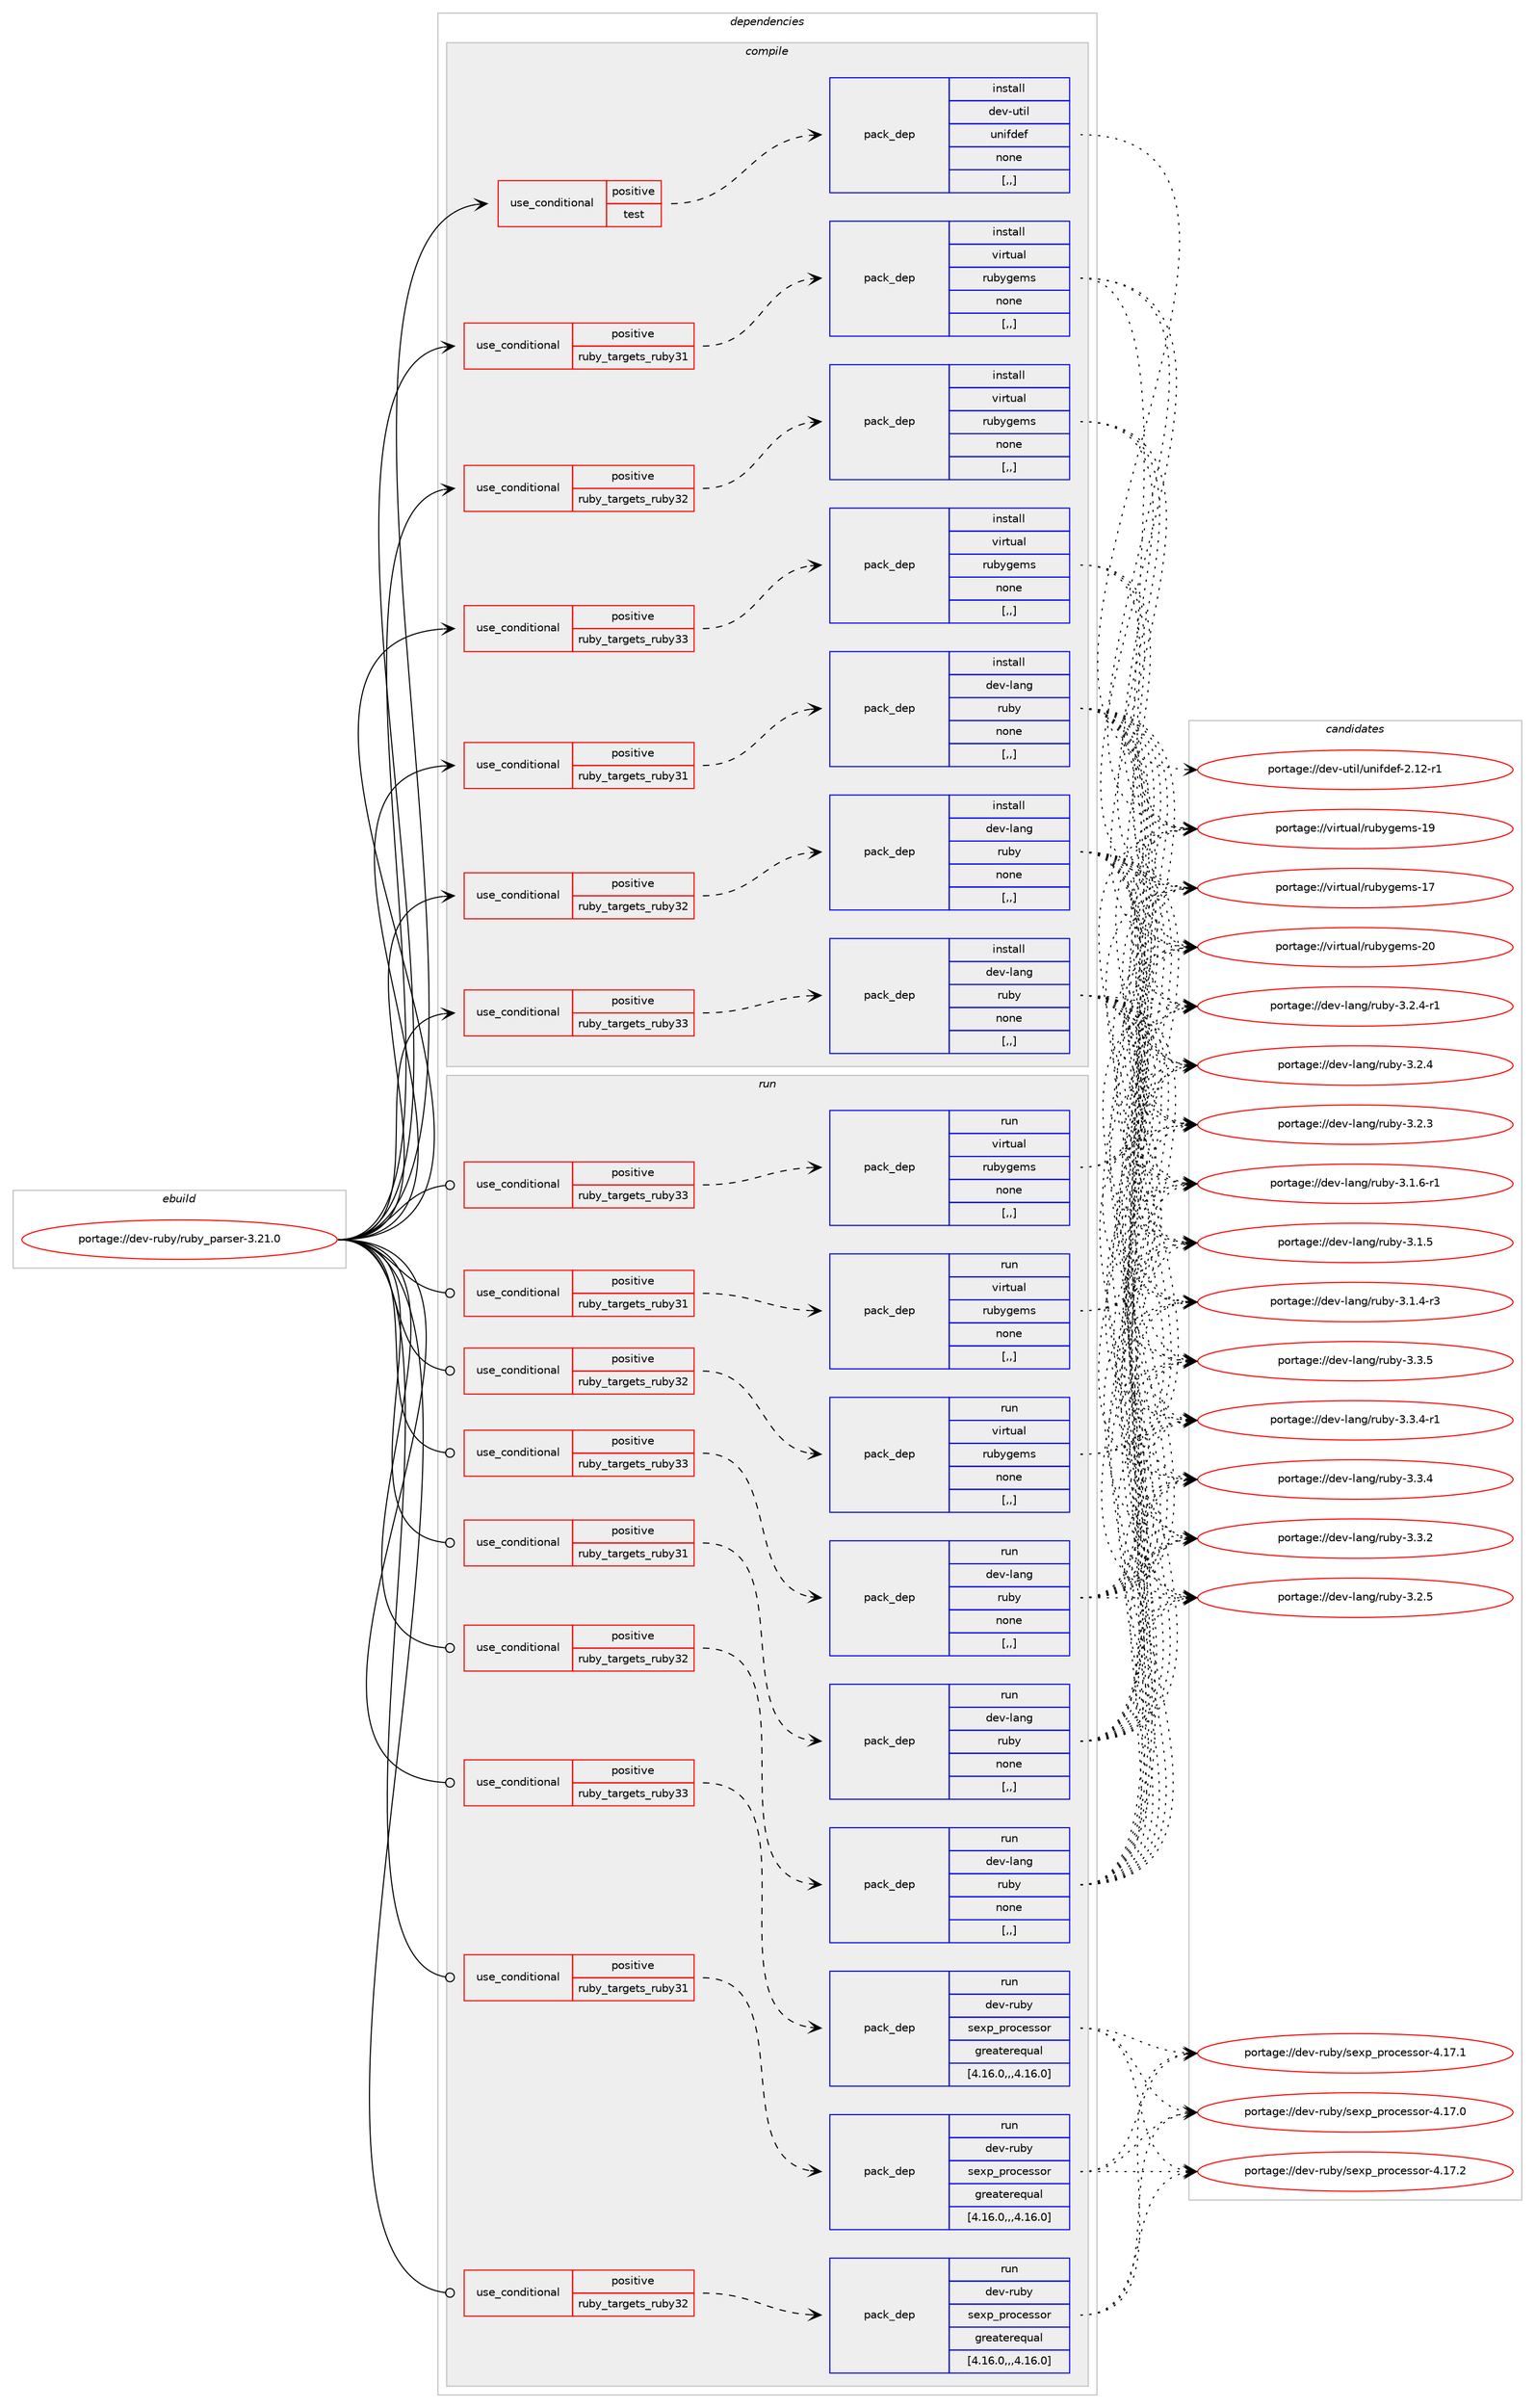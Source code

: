 digraph prolog {

# *************
# Graph options
# *************

newrank=true;
concentrate=true;
compound=true;
graph [rankdir=LR,fontname=Helvetica,fontsize=10,ranksep=1.5];#, ranksep=2.5, nodesep=0.2];
edge  [arrowhead=vee];
node  [fontname=Helvetica,fontsize=10];

# **********
# The ebuild
# **********

subgraph cluster_leftcol {
color=gray;
label=<<i>ebuild</i>>;
id [label="portage://dev-ruby/ruby_parser-3.21.0", color=red, width=4, href="../dev-ruby/ruby_parser-3.21.0.svg"];
}

# ****************
# The dependencies
# ****************

subgraph cluster_midcol {
color=gray;
label=<<i>dependencies</i>>;
subgraph cluster_compile {
fillcolor="#eeeeee";
style=filled;
label=<<i>compile</i>>;
subgraph cond187061 {
dependency698176 [label=<<TABLE BORDER="0" CELLBORDER="1" CELLSPACING="0" CELLPADDING="4"><TR><TD ROWSPAN="3" CELLPADDING="10">use_conditional</TD></TR><TR><TD>positive</TD></TR><TR><TD>ruby_targets_ruby31</TD></TR></TABLE>>, shape=none, color=red];
subgraph pack506137 {
dependency698177 [label=<<TABLE BORDER="0" CELLBORDER="1" CELLSPACING="0" CELLPADDING="4" WIDTH="220"><TR><TD ROWSPAN="6" CELLPADDING="30">pack_dep</TD></TR><TR><TD WIDTH="110">install</TD></TR><TR><TD>dev-lang</TD></TR><TR><TD>ruby</TD></TR><TR><TD>none</TD></TR><TR><TD>[,,]</TD></TR></TABLE>>, shape=none, color=blue];
}
dependency698176:e -> dependency698177:w [weight=20,style="dashed",arrowhead="vee"];
}
id:e -> dependency698176:w [weight=20,style="solid",arrowhead="vee"];
subgraph cond187062 {
dependency698178 [label=<<TABLE BORDER="0" CELLBORDER="1" CELLSPACING="0" CELLPADDING="4"><TR><TD ROWSPAN="3" CELLPADDING="10">use_conditional</TD></TR><TR><TD>positive</TD></TR><TR><TD>ruby_targets_ruby31</TD></TR></TABLE>>, shape=none, color=red];
subgraph pack506138 {
dependency698179 [label=<<TABLE BORDER="0" CELLBORDER="1" CELLSPACING="0" CELLPADDING="4" WIDTH="220"><TR><TD ROWSPAN="6" CELLPADDING="30">pack_dep</TD></TR><TR><TD WIDTH="110">install</TD></TR><TR><TD>virtual</TD></TR><TR><TD>rubygems</TD></TR><TR><TD>none</TD></TR><TR><TD>[,,]</TD></TR></TABLE>>, shape=none, color=blue];
}
dependency698178:e -> dependency698179:w [weight=20,style="dashed",arrowhead="vee"];
}
id:e -> dependency698178:w [weight=20,style="solid",arrowhead="vee"];
subgraph cond187063 {
dependency698180 [label=<<TABLE BORDER="0" CELLBORDER="1" CELLSPACING="0" CELLPADDING="4"><TR><TD ROWSPAN="3" CELLPADDING="10">use_conditional</TD></TR><TR><TD>positive</TD></TR><TR><TD>ruby_targets_ruby32</TD></TR></TABLE>>, shape=none, color=red];
subgraph pack506139 {
dependency698181 [label=<<TABLE BORDER="0" CELLBORDER="1" CELLSPACING="0" CELLPADDING="4" WIDTH="220"><TR><TD ROWSPAN="6" CELLPADDING="30">pack_dep</TD></TR><TR><TD WIDTH="110">install</TD></TR><TR><TD>dev-lang</TD></TR><TR><TD>ruby</TD></TR><TR><TD>none</TD></TR><TR><TD>[,,]</TD></TR></TABLE>>, shape=none, color=blue];
}
dependency698180:e -> dependency698181:w [weight=20,style="dashed",arrowhead="vee"];
}
id:e -> dependency698180:w [weight=20,style="solid",arrowhead="vee"];
subgraph cond187064 {
dependency698182 [label=<<TABLE BORDER="0" CELLBORDER="1" CELLSPACING="0" CELLPADDING="4"><TR><TD ROWSPAN="3" CELLPADDING="10">use_conditional</TD></TR><TR><TD>positive</TD></TR><TR><TD>ruby_targets_ruby32</TD></TR></TABLE>>, shape=none, color=red];
subgraph pack506140 {
dependency698183 [label=<<TABLE BORDER="0" CELLBORDER="1" CELLSPACING="0" CELLPADDING="4" WIDTH="220"><TR><TD ROWSPAN="6" CELLPADDING="30">pack_dep</TD></TR><TR><TD WIDTH="110">install</TD></TR><TR><TD>virtual</TD></TR><TR><TD>rubygems</TD></TR><TR><TD>none</TD></TR><TR><TD>[,,]</TD></TR></TABLE>>, shape=none, color=blue];
}
dependency698182:e -> dependency698183:w [weight=20,style="dashed",arrowhead="vee"];
}
id:e -> dependency698182:w [weight=20,style="solid",arrowhead="vee"];
subgraph cond187065 {
dependency698184 [label=<<TABLE BORDER="0" CELLBORDER="1" CELLSPACING="0" CELLPADDING="4"><TR><TD ROWSPAN="3" CELLPADDING="10">use_conditional</TD></TR><TR><TD>positive</TD></TR><TR><TD>ruby_targets_ruby33</TD></TR></TABLE>>, shape=none, color=red];
subgraph pack506141 {
dependency698185 [label=<<TABLE BORDER="0" CELLBORDER="1" CELLSPACING="0" CELLPADDING="4" WIDTH="220"><TR><TD ROWSPAN="6" CELLPADDING="30">pack_dep</TD></TR><TR><TD WIDTH="110">install</TD></TR><TR><TD>dev-lang</TD></TR><TR><TD>ruby</TD></TR><TR><TD>none</TD></TR><TR><TD>[,,]</TD></TR></TABLE>>, shape=none, color=blue];
}
dependency698184:e -> dependency698185:w [weight=20,style="dashed",arrowhead="vee"];
}
id:e -> dependency698184:w [weight=20,style="solid",arrowhead="vee"];
subgraph cond187066 {
dependency698186 [label=<<TABLE BORDER="0" CELLBORDER="1" CELLSPACING="0" CELLPADDING="4"><TR><TD ROWSPAN="3" CELLPADDING="10">use_conditional</TD></TR><TR><TD>positive</TD></TR><TR><TD>ruby_targets_ruby33</TD></TR></TABLE>>, shape=none, color=red];
subgraph pack506142 {
dependency698187 [label=<<TABLE BORDER="0" CELLBORDER="1" CELLSPACING="0" CELLPADDING="4" WIDTH="220"><TR><TD ROWSPAN="6" CELLPADDING="30">pack_dep</TD></TR><TR><TD WIDTH="110">install</TD></TR><TR><TD>virtual</TD></TR><TR><TD>rubygems</TD></TR><TR><TD>none</TD></TR><TR><TD>[,,]</TD></TR></TABLE>>, shape=none, color=blue];
}
dependency698186:e -> dependency698187:w [weight=20,style="dashed",arrowhead="vee"];
}
id:e -> dependency698186:w [weight=20,style="solid",arrowhead="vee"];
subgraph cond187067 {
dependency698188 [label=<<TABLE BORDER="0" CELLBORDER="1" CELLSPACING="0" CELLPADDING="4"><TR><TD ROWSPAN="3" CELLPADDING="10">use_conditional</TD></TR><TR><TD>positive</TD></TR><TR><TD>test</TD></TR></TABLE>>, shape=none, color=red];
subgraph pack506143 {
dependency698189 [label=<<TABLE BORDER="0" CELLBORDER="1" CELLSPACING="0" CELLPADDING="4" WIDTH="220"><TR><TD ROWSPAN="6" CELLPADDING="30">pack_dep</TD></TR><TR><TD WIDTH="110">install</TD></TR><TR><TD>dev-util</TD></TR><TR><TD>unifdef</TD></TR><TR><TD>none</TD></TR><TR><TD>[,,]</TD></TR></TABLE>>, shape=none, color=blue];
}
dependency698188:e -> dependency698189:w [weight=20,style="dashed",arrowhead="vee"];
}
id:e -> dependency698188:w [weight=20,style="solid",arrowhead="vee"];
}
subgraph cluster_compileandrun {
fillcolor="#eeeeee";
style=filled;
label=<<i>compile and run</i>>;
}
subgraph cluster_run {
fillcolor="#eeeeee";
style=filled;
label=<<i>run</i>>;
subgraph cond187068 {
dependency698190 [label=<<TABLE BORDER="0" CELLBORDER="1" CELLSPACING="0" CELLPADDING="4"><TR><TD ROWSPAN="3" CELLPADDING="10">use_conditional</TD></TR><TR><TD>positive</TD></TR><TR><TD>ruby_targets_ruby31</TD></TR></TABLE>>, shape=none, color=red];
subgraph pack506144 {
dependency698191 [label=<<TABLE BORDER="0" CELLBORDER="1" CELLSPACING="0" CELLPADDING="4" WIDTH="220"><TR><TD ROWSPAN="6" CELLPADDING="30">pack_dep</TD></TR><TR><TD WIDTH="110">run</TD></TR><TR><TD>dev-lang</TD></TR><TR><TD>ruby</TD></TR><TR><TD>none</TD></TR><TR><TD>[,,]</TD></TR></TABLE>>, shape=none, color=blue];
}
dependency698190:e -> dependency698191:w [weight=20,style="dashed",arrowhead="vee"];
}
id:e -> dependency698190:w [weight=20,style="solid",arrowhead="odot"];
subgraph cond187069 {
dependency698192 [label=<<TABLE BORDER="0" CELLBORDER="1" CELLSPACING="0" CELLPADDING="4"><TR><TD ROWSPAN="3" CELLPADDING="10">use_conditional</TD></TR><TR><TD>positive</TD></TR><TR><TD>ruby_targets_ruby31</TD></TR></TABLE>>, shape=none, color=red];
subgraph pack506145 {
dependency698193 [label=<<TABLE BORDER="0" CELLBORDER="1" CELLSPACING="0" CELLPADDING="4" WIDTH="220"><TR><TD ROWSPAN="6" CELLPADDING="30">pack_dep</TD></TR><TR><TD WIDTH="110">run</TD></TR><TR><TD>dev-ruby</TD></TR><TR><TD>sexp_processor</TD></TR><TR><TD>greaterequal</TD></TR><TR><TD>[4.16.0,,,4.16.0]</TD></TR></TABLE>>, shape=none, color=blue];
}
dependency698192:e -> dependency698193:w [weight=20,style="dashed",arrowhead="vee"];
}
id:e -> dependency698192:w [weight=20,style="solid",arrowhead="odot"];
subgraph cond187070 {
dependency698194 [label=<<TABLE BORDER="0" CELLBORDER="1" CELLSPACING="0" CELLPADDING="4"><TR><TD ROWSPAN="3" CELLPADDING="10">use_conditional</TD></TR><TR><TD>positive</TD></TR><TR><TD>ruby_targets_ruby31</TD></TR></TABLE>>, shape=none, color=red];
subgraph pack506146 {
dependency698195 [label=<<TABLE BORDER="0" CELLBORDER="1" CELLSPACING="0" CELLPADDING="4" WIDTH="220"><TR><TD ROWSPAN="6" CELLPADDING="30">pack_dep</TD></TR><TR><TD WIDTH="110">run</TD></TR><TR><TD>virtual</TD></TR><TR><TD>rubygems</TD></TR><TR><TD>none</TD></TR><TR><TD>[,,]</TD></TR></TABLE>>, shape=none, color=blue];
}
dependency698194:e -> dependency698195:w [weight=20,style="dashed",arrowhead="vee"];
}
id:e -> dependency698194:w [weight=20,style="solid",arrowhead="odot"];
subgraph cond187071 {
dependency698196 [label=<<TABLE BORDER="0" CELLBORDER="1" CELLSPACING="0" CELLPADDING="4"><TR><TD ROWSPAN="3" CELLPADDING="10">use_conditional</TD></TR><TR><TD>positive</TD></TR><TR><TD>ruby_targets_ruby32</TD></TR></TABLE>>, shape=none, color=red];
subgraph pack506147 {
dependency698197 [label=<<TABLE BORDER="0" CELLBORDER="1" CELLSPACING="0" CELLPADDING="4" WIDTH="220"><TR><TD ROWSPAN="6" CELLPADDING="30">pack_dep</TD></TR><TR><TD WIDTH="110">run</TD></TR><TR><TD>dev-lang</TD></TR><TR><TD>ruby</TD></TR><TR><TD>none</TD></TR><TR><TD>[,,]</TD></TR></TABLE>>, shape=none, color=blue];
}
dependency698196:e -> dependency698197:w [weight=20,style="dashed",arrowhead="vee"];
}
id:e -> dependency698196:w [weight=20,style="solid",arrowhead="odot"];
subgraph cond187072 {
dependency698198 [label=<<TABLE BORDER="0" CELLBORDER="1" CELLSPACING="0" CELLPADDING="4"><TR><TD ROWSPAN="3" CELLPADDING="10">use_conditional</TD></TR><TR><TD>positive</TD></TR><TR><TD>ruby_targets_ruby32</TD></TR></TABLE>>, shape=none, color=red];
subgraph pack506148 {
dependency698199 [label=<<TABLE BORDER="0" CELLBORDER="1" CELLSPACING="0" CELLPADDING="4" WIDTH="220"><TR><TD ROWSPAN="6" CELLPADDING="30">pack_dep</TD></TR><TR><TD WIDTH="110">run</TD></TR><TR><TD>dev-ruby</TD></TR><TR><TD>sexp_processor</TD></TR><TR><TD>greaterequal</TD></TR><TR><TD>[4.16.0,,,4.16.0]</TD></TR></TABLE>>, shape=none, color=blue];
}
dependency698198:e -> dependency698199:w [weight=20,style="dashed",arrowhead="vee"];
}
id:e -> dependency698198:w [weight=20,style="solid",arrowhead="odot"];
subgraph cond187073 {
dependency698200 [label=<<TABLE BORDER="0" CELLBORDER="1" CELLSPACING="0" CELLPADDING="4"><TR><TD ROWSPAN="3" CELLPADDING="10">use_conditional</TD></TR><TR><TD>positive</TD></TR><TR><TD>ruby_targets_ruby32</TD></TR></TABLE>>, shape=none, color=red];
subgraph pack506149 {
dependency698201 [label=<<TABLE BORDER="0" CELLBORDER="1" CELLSPACING="0" CELLPADDING="4" WIDTH="220"><TR><TD ROWSPAN="6" CELLPADDING="30">pack_dep</TD></TR><TR><TD WIDTH="110">run</TD></TR><TR><TD>virtual</TD></TR><TR><TD>rubygems</TD></TR><TR><TD>none</TD></TR><TR><TD>[,,]</TD></TR></TABLE>>, shape=none, color=blue];
}
dependency698200:e -> dependency698201:w [weight=20,style="dashed",arrowhead="vee"];
}
id:e -> dependency698200:w [weight=20,style="solid",arrowhead="odot"];
subgraph cond187074 {
dependency698202 [label=<<TABLE BORDER="0" CELLBORDER="1" CELLSPACING="0" CELLPADDING="4"><TR><TD ROWSPAN="3" CELLPADDING="10">use_conditional</TD></TR><TR><TD>positive</TD></TR><TR><TD>ruby_targets_ruby33</TD></TR></TABLE>>, shape=none, color=red];
subgraph pack506150 {
dependency698203 [label=<<TABLE BORDER="0" CELLBORDER="1" CELLSPACING="0" CELLPADDING="4" WIDTH="220"><TR><TD ROWSPAN="6" CELLPADDING="30">pack_dep</TD></TR><TR><TD WIDTH="110">run</TD></TR><TR><TD>dev-lang</TD></TR><TR><TD>ruby</TD></TR><TR><TD>none</TD></TR><TR><TD>[,,]</TD></TR></TABLE>>, shape=none, color=blue];
}
dependency698202:e -> dependency698203:w [weight=20,style="dashed",arrowhead="vee"];
}
id:e -> dependency698202:w [weight=20,style="solid",arrowhead="odot"];
subgraph cond187075 {
dependency698204 [label=<<TABLE BORDER="0" CELLBORDER="1" CELLSPACING="0" CELLPADDING="4"><TR><TD ROWSPAN="3" CELLPADDING="10">use_conditional</TD></TR><TR><TD>positive</TD></TR><TR><TD>ruby_targets_ruby33</TD></TR></TABLE>>, shape=none, color=red];
subgraph pack506151 {
dependency698205 [label=<<TABLE BORDER="0" CELLBORDER="1" CELLSPACING="0" CELLPADDING="4" WIDTH="220"><TR><TD ROWSPAN="6" CELLPADDING="30">pack_dep</TD></TR><TR><TD WIDTH="110">run</TD></TR><TR><TD>dev-ruby</TD></TR><TR><TD>sexp_processor</TD></TR><TR><TD>greaterequal</TD></TR><TR><TD>[4.16.0,,,4.16.0]</TD></TR></TABLE>>, shape=none, color=blue];
}
dependency698204:e -> dependency698205:w [weight=20,style="dashed",arrowhead="vee"];
}
id:e -> dependency698204:w [weight=20,style="solid",arrowhead="odot"];
subgraph cond187076 {
dependency698206 [label=<<TABLE BORDER="0" CELLBORDER="1" CELLSPACING="0" CELLPADDING="4"><TR><TD ROWSPAN="3" CELLPADDING="10">use_conditional</TD></TR><TR><TD>positive</TD></TR><TR><TD>ruby_targets_ruby33</TD></TR></TABLE>>, shape=none, color=red];
subgraph pack506152 {
dependency698207 [label=<<TABLE BORDER="0" CELLBORDER="1" CELLSPACING="0" CELLPADDING="4" WIDTH="220"><TR><TD ROWSPAN="6" CELLPADDING="30">pack_dep</TD></TR><TR><TD WIDTH="110">run</TD></TR><TR><TD>virtual</TD></TR><TR><TD>rubygems</TD></TR><TR><TD>none</TD></TR><TR><TD>[,,]</TD></TR></TABLE>>, shape=none, color=blue];
}
dependency698206:e -> dependency698207:w [weight=20,style="dashed",arrowhead="vee"];
}
id:e -> dependency698206:w [weight=20,style="solid",arrowhead="odot"];
}
}

# **************
# The candidates
# **************

subgraph cluster_choices {
rank=same;
color=gray;
label=<<i>candidates</i>>;

subgraph choice506137 {
color=black;
nodesep=1;
choice10010111845108971101034711411798121455146514653 [label="portage://dev-lang/ruby-3.3.5", color=red, width=4,href="../dev-lang/ruby-3.3.5.svg"];
choice100101118451089711010347114117981214551465146524511449 [label="portage://dev-lang/ruby-3.3.4-r1", color=red, width=4,href="../dev-lang/ruby-3.3.4-r1.svg"];
choice10010111845108971101034711411798121455146514652 [label="portage://dev-lang/ruby-3.3.4", color=red, width=4,href="../dev-lang/ruby-3.3.4.svg"];
choice10010111845108971101034711411798121455146514650 [label="portage://dev-lang/ruby-3.3.2", color=red, width=4,href="../dev-lang/ruby-3.3.2.svg"];
choice10010111845108971101034711411798121455146504653 [label="portage://dev-lang/ruby-3.2.5", color=red, width=4,href="../dev-lang/ruby-3.2.5.svg"];
choice100101118451089711010347114117981214551465046524511449 [label="portage://dev-lang/ruby-3.2.4-r1", color=red, width=4,href="../dev-lang/ruby-3.2.4-r1.svg"];
choice10010111845108971101034711411798121455146504652 [label="portage://dev-lang/ruby-3.2.4", color=red, width=4,href="../dev-lang/ruby-3.2.4.svg"];
choice10010111845108971101034711411798121455146504651 [label="portage://dev-lang/ruby-3.2.3", color=red, width=4,href="../dev-lang/ruby-3.2.3.svg"];
choice100101118451089711010347114117981214551464946544511449 [label="portage://dev-lang/ruby-3.1.6-r1", color=red, width=4,href="../dev-lang/ruby-3.1.6-r1.svg"];
choice10010111845108971101034711411798121455146494653 [label="portage://dev-lang/ruby-3.1.5", color=red, width=4,href="../dev-lang/ruby-3.1.5.svg"];
choice100101118451089711010347114117981214551464946524511451 [label="portage://dev-lang/ruby-3.1.4-r3", color=red, width=4,href="../dev-lang/ruby-3.1.4-r3.svg"];
dependency698177:e -> choice10010111845108971101034711411798121455146514653:w [style=dotted,weight="100"];
dependency698177:e -> choice100101118451089711010347114117981214551465146524511449:w [style=dotted,weight="100"];
dependency698177:e -> choice10010111845108971101034711411798121455146514652:w [style=dotted,weight="100"];
dependency698177:e -> choice10010111845108971101034711411798121455146514650:w [style=dotted,weight="100"];
dependency698177:e -> choice10010111845108971101034711411798121455146504653:w [style=dotted,weight="100"];
dependency698177:e -> choice100101118451089711010347114117981214551465046524511449:w [style=dotted,weight="100"];
dependency698177:e -> choice10010111845108971101034711411798121455146504652:w [style=dotted,weight="100"];
dependency698177:e -> choice10010111845108971101034711411798121455146504651:w [style=dotted,weight="100"];
dependency698177:e -> choice100101118451089711010347114117981214551464946544511449:w [style=dotted,weight="100"];
dependency698177:e -> choice10010111845108971101034711411798121455146494653:w [style=dotted,weight="100"];
dependency698177:e -> choice100101118451089711010347114117981214551464946524511451:w [style=dotted,weight="100"];
}
subgraph choice506138 {
color=black;
nodesep=1;
choice118105114116117971084711411798121103101109115455048 [label="portage://virtual/rubygems-20", color=red, width=4,href="../virtual/rubygems-20.svg"];
choice118105114116117971084711411798121103101109115454957 [label="portage://virtual/rubygems-19", color=red, width=4,href="../virtual/rubygems-19.svg"];
choice118105114116117971084711411798121103101109115454955 [label="portage://virtual/rubygems-17", color=red, width=4,href="../virtual/rubygems-17.svg"];
dependency698179:e -> choice118105114116117971084711411798121103101109115455048:w [style=dotted,weight="100"];
dependency698179:e -> choice118105114116117971084711411798121103101109115454957:w [style=dotted,weight="100"];
dependency698179:e -> choice118105114116117971084711411798121103101109115454955:w [style=dotted,weight="100"];
}
subgraph choice506139 {
color=black;
nodesep=1;
choice10010111845108971101034711411798121455146514653 [label="portage://dev-lang/ruby-3.3.5", color=red, width=4,href="../dev-lang/ruby-3.3.5.svg"];
choice100101118451089711010347114117981214551465146524511449 [label="portage://dev-lang/ruby-3.3.4-r1", color=red, width=4,href="../dev-lang/ruby-3.3.4-r1.svg"];
choice10010111845108971101034711411798121455146514652 [label="portage://dev-lang/ruby-3.3.4", color=red, width=4,href="../dev-lang/ruby-3.3.4.svg"];
choice10010111845108971101034711411798121455146514650 [label="portage://dev-lang/ruby-3.3.2", color=red, width=4,href="../dev-lang/ruby-3.3.2.svg"];
choice10010111845108971101034711411798121455146504653 [label="portage://dev-lang/ruby-3.2.5", color=red, width=4,href="../dev-lang/ruby-3.2.5.svg"];
choice100101118451089711010347114117981214551465046524511449 [label="portage://dev-lang/ruby-3.2.4-r1", color=red, width=4,href="../dev-lang/ruby-3.2.4-r1.svg"];
choice10010111845108971101034711411798121455146504652 [label="portage://dev-lang/ruby-3.2.4", color=red, width=4,href="../dev-lang/ruby-3.2.4.svg"];
choice10010111845108971101034711411798121455146504651 [label="portage://dev-lang/ruby-3.2.3", color=red, width=4,href="../dev-lang/ruby-3.2.3.svg"];
choice100101118451089711010347114117981214551464946544511449 [label="portage://dev-lang/ruby-3.1.6-r1", color=red, width=4,href="../dev-lang/ruby-3.1.6-r1.svg"];
choice10010111845108971101034711411798121455146494653 [label="portage://dev-lang/ruby-3.1.5", color=red, width=4,href="../dev-lang/ruby-3.1.5.svg"];
choice100101118451089711010347114117981214551464946524511451 [label="portage://dev-lang/ruby-3.1.4-r3", color=red, width=4,href="../dev-lang/ruby-3.1.4-r3.svg"];
dependency698181:e -> choice10010111845108971101034711411798121455146514653:w [style=dotted,weight="100"];
dependency698181:e -> choice100101118451089711010347114117981214551465146524511449:w [style=dotted,weight="100"];
dependency698181:e -> choice10010111845108971101034711411798121455146514652:w [style=dotted,weight="100"];
dependency698181:e -> choice10010111845108971101034711411798121455146514650:w [style=dotted,weight="100"];
dependency698181:e -> choice10010111845108971101034711411798121455146504653:w [style=dotted,weight="100"];
dependency698181:e -> choice100101118451089711010347114117981214551465046524511449:w [style=dotted,weight="100"];
dependency698181:e -> choice10010111845108971101034711411798121455146504652:w [style=dotted,weight="100"];
dependency698181:e -> choice10010111845108971101034711411798121455146504651:w [style=dotted,weight="100"];
dependency698181:e -> choice100101118451089711010347114117981214551464946544511449:w [style=dotted,weight="100"];
dependency698181:e -> choice10010111845108971101034711411798121455146494653:w [style=dotted,weight="100"];
dependency698181:e -> choice100101118451089711010347114117981214551464946524511451:w [style=dotted,weight="100"];
}
subgraph choice506140 {
color=black;
nodesep=1;
choice118105114116117971084711411798121103101109115455048 [label="portage://virtual/rubygems-20", color=red, width=4,href="../virtual/rubygems-20.svg"];
choice118105114116117971084711411798121103101109115454957 [label="portage://virtual/rubygems-19", color=red, width=4,href="../virtual/rubygems-19.svg"];
choice118105114116117971084711411798121103101109115454955 [label="portage://virtual/rubygems-17", color=red, width=4,href="../virtual/rubygems-17.svg"];
dependency698183:e -> choice118105114116117971084711411798121103101109115455048:w [style=dotted,weight="100"];
dependency698183:e -> choice118105114116117971084711411798121103101109115454957:w [style=dotted,weight="100"];
dependency698183:e -> choice118105114116117971084711411798121103101109115454955:w [style=dotted,weight="100"];
}
subgraph choice506141 {
color=black;
nodesep=1;
choice10010111845108971101034711411798121455146514653 [label="portage://dev-lang/ruby-3.3.5", color=red, width=4,href="../dev-lang/ruby-3.3.5.svg"];
choice100101118451089711010347114117981214551465146524511449 [label="portage://dev-lang/ruby-3.3.4-r1", color=red, width=4,href="../dev-lang/ruby-3.3.4-r1.svg"];
choice10010111845108971101034711411798121455146514652 [label="portage://dev-lang/ruby-3.3.4", color=red, width=4,href="../dev-lang/ruby-3.3.4.svg"];
choice10010111845108971101034711411798121455146514650 [label="portage://dev-lang/ruby-3.3.2", color=red, width=4,href="../dev-lang/ruby-3.3.2.svg"];
choice10010111845108971101034711411798121455146504653 [label="portage://dev-lang/ruby-3.2.5", color=red, width=4,href="../dev-lang/ruby-3.2.5.svg"];
choice100101118451089711010347114117981214551465046524511449 [label="portage://dev-lang/ruby-3.2.4-r1", color=red, width=4,href="../dev-lang/ruby-3.2.4-r1.svg"];
choice10010111845108971101034711411798121455146504652 [label="portage://dev-lang/ruby-3.2.4", color=red, width=4,href="../dev-lang/ruby-3.2.4.svg"];
choice10010111845108971101034711411798121455146504651 [label="portage://dev-lang/ruby-3.2.3", color=red, width=4,href="../dev-lang/ruby-3.2.3.svg"];
choice100101118451089711010347114117981214551464946544511449 [label="portage://dev-lang/ruby-3.1.6-r1", color=red, width=4,href="../dev-lang/ruby-3.1.6-r1.svg"];
choice10010111845108971101034711411798121455146494653 [label="portage://dev-lang/ruby-3.1.5", color=red, width=4,href="../dev-lang/ruby-3.1.5.svg"];
choice100101118451089711010347114117981214551464946524511451 [label="portage://dev-lang/ruby-3.1.4-r3", color=red, width=4,href="../dev-lang/ruby-3.1.4-r3.svg"];
dependency698185:e -> choice10010111845108971101034711411798121455146514653:w [style=dotted,weight="100"];
dependency698185:e -> choice100101118451089711010347114117981214551465146524511449:w [style=dotted,weight="100"];
dependency698185:e -> choice10010111845108971101034711411798121455146514652:w [style=dotted,weight="100"];
dependency698185:e -> choice10010111845108971101034711411798121455146514650:w [style=dotted,weight="100"];
dependency698185:e -> choice10010111845108971101034711411798121455146504653:w [style=dotted,weight="100"];
dependency698185:e -> choice100101118451089711010347114117981214551465046524511449:w [style=dotted,weight="100"];
dependency698185:e -> choice10010111845108971101034711411798121455146504652:w [style=dotted,weight="100"];
dependency698185:e -> choice10010111845108971101034711411798121455146504651:w [style=dotted,weight="100"];
dependency698185:e -> choice100101118451089711010347114117981214551464946544511449:w [style=dotted,weight="100"];
dependency698185:e -> choice10010111845108971101034711411798121455146494653:w [style=dotted,weight="100"];
dependency698185:e -> choice100101118451089711010347114117981214551464946524511451:w [style=dotted,weight="100"];
}
subgraph choice506142 {
color=black;
nodesep=1;
choice118105114116117971084711411798121103101109115455048 [label="portage://virtual/rubygems-20", color=red, width=4,href="../virtual/rubygems-20.svg"];
choice118105114116117971084711411798121103101109115454957 [label="portage://virtual/rubygems-19", color=red, width=4,href="../virtual/rubygems-19.svg"];
choice118105114116117971084711411798121103101109115454955 [label="portage://virtual/rubygems-17", color=red, width=4,href="../virtual/rubygems-17.svg"];
dependency698187:e -> choice118105114116117971084711411798121103101109115455048:w [style=dotted,weight="100"];
dependency698187:e -> choice118105114116117971084711411798121103101109115454957:w [style=dotted,weight="100"];
dependency698187:e -> choice118105114116117971084711411798121103101109115454955:w [style=dotted,weight="100"];
}
subgraph choice506143 {
color=black;
nodesep=1;
choice100101118451171161051084711711010510210010110245504649504511449 [label="portage://dev-util/unifdef-2.12-r1", color=red, width=4,href="../dev-util/unifdef-2.12-r1.svg"];
dependency698189:e -> choice100101118451171161051084711711010510210010110245504649504511449:w [style=dotted,weight="100"];
}
subgraph choice506144 {
color=black;
nodesep=1;
choice10010111845108971101034711411798121455146514653 [label="portage://dev-lang/ruby-3.3.5", color=red, width=4,href="../dev-lang/ruby-3.3.5.svg"];
choice100101118451089711010347114117981214551465146524511449 [label="portage://dev-lang/ruby-3.3.4-r1", color=red, width=4,href="../dev-lang/ruby-3.3.4-r1.svg"];
choice10010111845108971101034711411798121455146514652 [label="portage://dev-lang/ruby-3.3.4", color=red, width=4,href="../dev-lang/ruby-3.3.4.svg"];
choice10010111845108971101034711411798121455146514650 [label="portage://dev-lang/ruby-3.3.2", color=red, width=4,href="../dev-lang/ruby-3.3.2.svg"];
choice10010111845108971101034711411798121455146504653 [label="portage://dev-lang/ruby-3.2.5", color=red, width=4,href="../dev-lang/ruby-3.2.5.svg"];
choice100101118451089711010347114117981214551465046524511449 [label="portage://dev-lang/ruby-3.2.4-r1", color=red, width=4,href="../dev-lang/ruby-3.2.4-r1.svg"];
choice10010111845108971101034711411798121455146504652 [label="portage://dev-lang/ruby-3.2.4", color=red, width=4,href="../dev-lang/ruby-3.2.4.svg"];
choice10010111845108971101034711411798121455146504651 [label="portage://dev-lang/ruby-3.2.3", color=red, width=4,href="../dev-lang/ruby-3.2.3.svg"];
choice100101118451089711010347114117981214551464946544511449 [label="portage://dev-lang/ruby-3.1.6-r1", color=red, width=4,href="../dev-lang/ruby-3.1.6-r1.svg"];
choice10010111845108971101034711411798121455146494653 [label="portage://dev-lang/ruby-3.1.5", color=red, width=4,href="../dev-lang/ruby-3.1.5.svg"];
choice100101118451089711010347114117981214551464946524511451 [label="portage://dev-lang/ruby-3.1.4-r3", color=red, width=4,href="../dev-lang/ruby-3.1.4-r3.svg"];
dependency698191:e -> choice10010111845108971101034711411798121455146514653:w [style=dotted,weight="100"];
dependency698191:e -> choice100101118451089711010347114117981214551465146524511449:w [style=dotted,weight="100"];
dependency698191:e -> choice10010111845108971101034711411798121455146514652:w [style=dotted,weight="100"];
dependency698191:e -> choice10010111845108971101034711411798121455146514650:w [style=dotted,weight="100"];
dependency698191:e -> choice10010111845108971101034711411798121455146504653:w [style=dotted,weight="100"];
dependency698191:e -> choice100101118451089711010347114117981214551465046524511449:w [style=dotted,weight="100"];
dependency698191:e -> choice10010111845108971101034711411798121455146504652:w [style=dotted,weight="100"];
dependency698191:e -> choice10010111845108971101034711411798121455146504651:w [style=dotted,weight="100"];
dependency698191:e -> choice100101118451089711010347114117981214551464946544511449:w [style=dotted,weight="100"];
dependency698191:e -> choice10010111845108971101034711411798121455146494653:w [style=dotted,weight="100"];
dependency698191:e -> choice100101118451089711010347114117981214551464946524511451:w [style=dotted,weight="100"];
}
subgraph choice506145 {
color=black;
nodesep=1;
choice100101118451141179812147115101120112951121141119910111511511111445524649554650 [label="portage://dev-ruby/sexp_processor-4.17.2", color=red, width=4,href="../dev-ruby/sexp_processor-4.17.2.svg"];
choice100101118451141179812147115101120112951121141119910111511511111445524649554649 [label="portage://dev-ruby/sexp_processor-4.17.1", color=red, width=4,href="../dev-ruby/sexp_processor-4.17.1.svg"];
choice100101118451141179812147115101120112951121141119910111511511111445524649554648 [label="portage://dev-ruby/sexp_processor-4.17.0", color=red, width=4,href="../dev-ruby/sexp_processor-4.17.0.svg"];
dependency698193:e -> choice100101118451141179812147115101120112951121141119910111511511111445524649554650:w [style=dotted,weight="100"];
dependency698193:e -> choice100101118451141179812147115101120112951121141119910111511511111445524649554649:w [style=dotted,weight="100"];
dependency698193:e -> choice100101118451141179812147115101120112951121141119910111511511111445524649554648:w [style=dotted,weight="100"];
}
subgraph choice506146 {
color=black;
nodesep=1;
choice118105114116117971084711411798121103101109115455048 [label="portage://virtual/rubygems-20", color=red, width=4,href="../virtual/rubygems-20.svg"];
choice118105114116117971084711411798121103101109115454957 [label="portage://virtual/rubygems-19", color=red, width=4,href="../virtual/rubygems-19.svg"];
choice118105114116117971084711411798121103101109115454955 [label="portage://virtual/rubygems-17", color=red, width=4,href="../virtual/rubygems-17.svg"];
dependency698195:e -> choice118105114116117971084711411798121103101109115455048:w [style=dotted,weight="100"];
dependency698195:e -> choice118105114116117971084711411798121103101109115454957:w [style=dotted,weight="100"];
dependency698195:e -> choice118105114116117971084711411798121103101109115454955:w [style=dotted,weight="100"];
}
subgraph choice506147 {
color=black;
nodesep=1;
choice10010111845108971101034711411798121455146514653 [label="portage://dev-lang/ruby-3.3.5", color=red, width=4,href="../dev-lang/ruby-3.3.5.svg"];
choice100101118451089711010347114117981214551465146524511449 [label="portage://dev-lang/ruby-3.3.4-r1", color=red, width=4,href="../dev-lang/ruby-3.3.4-r1.svg"];
choice10010111845108971101034711411798121455146514652 [label="portage://dev-lang/ruby-3.3.4", color=red, width=4,href="../dev-lang/ruby-3.3.4.svg"];
choice10010111845108971101034711411798121455146514650 [label="portage://dev-lang/ruby-3.3.2", color=red, width=4,href="../dev-lang/ruby-3.3.2.svg"];
choice10010111845108971101034711411798121455146504653 [label="portage://dev-lang/ruby-3.2.5", color=red, width=4,href="../dev-lang/ruby-3.2.5.svg"];
choice100101118451089711010347114117981214551465046524511449 [label="portage://dev-lang/ruby-3.2.4-r1", color=red, width=4,href="../dev-lang/ruby-3.2.4-r1.svg"];
choice10010111845108971101034711411798121455146504652 [label="portage://dev-lang/ruby-3.2.4", color=red, width=4,href="../dev-lang/ruby-3.2.4.svg"];
choice10010111845108971101034711411798121455146504651 [label="portage://dev-lang/ruby-3.2.3", color=red, width=4,href="../dev-lang/ruby-3.2.3.svg"];
choice100101118451089711010347114117981214551464946544511449 [label="portage://dev-lang/ruby-3.1.6-r1", color=red, width=4,href="../dev-lang/ruby-3.1.6-r1.svg"];
choice10010111845108971101034711411798121455146494653 [label="portage://dev-lang/ruby-3.1.5", color=red, width=4,href="../dev-lang/ruby-3.1.5.svg"];
choice100101118451089711010347114117981214551464946524511451 [label="portage://dev-lang/ruby-3.1.4-r3", color=red, width=4,href="../dev-lang/ruby-3.1.4-r3.svg"];
dependency698197:e -> choice10010111845108971101034711411798121455146514653:w [style=dotted,weight="100"];
dependency698197:e -> choice100101118451089711010347114117981214551465146524511449:w [style=dotted,weight="100"];
dependency698197:e -> choice10010111845108971101034711411798121455146514652:w [style=dotted,weight="100"];
dependency698197:e -> choice10010111845108971101034711411798121455146514650:w [style=dotted,weight="100"];
dependency698197:e -> choice10010111845108971101034711411798121455146504653:w [style=dotted,weight="100"];
dependency698197:e -> choice100101118451089711010347114117981214551465046524511449:w [style=dotted,weight="100"];
dependency698197:e -> choice10010111845108971101034711411798121455146504652:w [style=dotted,weight="100"];
dependency698197:e -> choice10010111845108971101034711411798121455146504651:w [style=dotted,weight="100"];
dependency698197:e -> choice100101118451089711010347114117981214551464946544511449:w [style=dotted,weight="100"];
dependency698197:e -> choice10010111845108971101034711411798121455146494653:w [style=dotted,weight="100"];
dependency698197:e -> choice100101118451089711010347114117981214551464946524511451:w [style=dotted,weight="100"];
}
subgraph choice506148 {
color=black;
nodesep=1;
choice100101118451141179812147115101120112951121141119910111511511111445524649554650 [label="portage://dev-ruby/sexp_processor-4.17.2", color=red, width=4,href="../dev-ruby/sexp_processor-4.17.2.svg"];
choice100101118451141179812147115101120112951121141119910111511511111445524649554649 [label="portage://dev-ruby/sexp_processor-4.17.1", color=red, width=4,href="../dev-ruby/sexp_processor-4.17.1.svg"];
choice100101118451141179812147115101120112951121141119910111511511111445524649554648 [label="portage://dev-ruby/sexp_processor-4.17.0", color=red, width=4,href="../dev-ruby/sexp_processor-4.17.0.svg"];
dependency698199:e -> choice100101118451141179812147115101120112951121141119910111511511111445524649554650:w [style=dotted,weight="100"];
dependency698199:e -> choice100101118451141179812147115101120112951121141119910111511511111445524649554649:w [style=dotted,weight="100"];
dependency698199:e -> choice100101118451141179812147115101120112951121141119910111511511111445524649554648:w [style=dotted,weight="100"];
}
subgraph choice506149 {
color=black;
nodesep=1;
choice118105114116117971084711411798121103101109115455048 [label="portage://virtual/rubygems-20", color=red, width=4,href="../virtual/rubygems-20.svg"];
choice118105114116117971084711411798121103101109115454957 [label="portage://virtual/rubygems-19", color=red, width=4,href="../virtual/rubygems-19.svg"];
choice118105114116117971084711411798121103101109115454955 [label="portage://virtual/rubygems-17", color=red, width=4,href="../virtual/rubygems-17.svg"];
dependency698201:e -> choice118105114116117971084711411798121103101109115455048:w [style=dotted,weight="100"];
dependency698201:e -> choice118105114116117971084711411798121103101109115454957:w [style=dotted,weight="100"];
dependency698201:e -> choice118105114116117971084711411798121103101109115454955:w [style=dotted,weight="100"];
}
subgraph choice506150 {
color=black;
nodesep=1;
choice10010111845108971101034711411798121455146514653 [label="portage://dev-lang/ruby-3.3.5", color=red, width=4,href="../dev-lang/ruby-3.3.5.svg"];
choice100101118451089711010347114117981214551465146524511449 [label="portage://dev-lang/ruby-3.3.4-r1", color=red, width=4,href="../dev-lang/ruby-3.3.4-r1.svg"];
choice10010111845108971101034711411798121455146514652 [label="portage://dev-lang/ruby-3.3.4", color=red, width=4,href="../dev-lang/ruby-3.3.4.svg"];
choice10010111845108971101034711411798121455146514650 [label="portage://dev-lang/ruby-3.3.2", color=red, width=4,href="../dev-lang/ruby-3.3.2.svg"];
choice10010111845108971101034711411798121455146504653 [label="portage://dev-lang/ruby-3.2.5", color=red, width=4,href="../dev-lang/ruby-3.2.5.svg"];
choice100101118451089711010347114117981214551465046524511449 [label="portage://dev-lang/ruby-3.2.4-r1", color=red, width=4,href="../dev-lang/ruby-3.2.4-r1.svg"];
choice10010111845108971101034711411798121455146504652 [label="portage://dev-lang/ruby-3.2.4", color=red, width=4,href="../dev-lang/ruby-3.2.4.svg"];
choice10010111845108971101034711411798121455146504651 [label="portage://dev-lang/ruby-3.2.3", color=red, width=4,href="../dev-lang/ruby-3.2.3.svg"];
choice100101118451089711010347114117981214551464946544511449 [label="portage://dev-lang/ruby-3.1.6-r1", color=red, width=4,href="../dev-lang/ruby-3.1.6-r1.svg"];
choice10010111845108971101034711411798121455146494653 [label="portage://dev-lang/ruby-3.1.5", color=red, width=4,href="../dev-lang/ruby-3.1.5.svg"];
choice100101118451089711010347114117981214551464946524511451 [label="portage://dev-lang/ruby-3.1.4-r3", color=red, width=4,href="../dev-lang/ruby-3.1.4-r3.svg"];
dependency698203:e -> choice10010111845108971101034711411798121455146514653:w [style=dotted,weight="100"];
dependency698203:e -> choice100101118451089711010347114117981214551465146524511449:w [style=dotted,weight="100"];
dependency698203:e -> choice10010111845108971101034711411798121455146514652:w [style=dotted,weight="100"];
dependency698203:e -> choice10010111845108971101034711411798121455146514650:w [style=dotted,weight="100"];
dependency698203:e -> choice10010111845108971101034711411798121455146504653:w [style=dotted,weight="100"];
dependency698203:e -> choice100101118451089711010347114117981214551465046524511449:w [style=dotted,weight="100"];
dependency698203:e -> choice10010111845108971101034711411798121455146504652:w [style=dotted,weight="100"];
dependency698203:e -> choice10010111845108971101034711411798121455146504651:w [style=dotted,weight="100"];
dependency698203:e -> choice100101118451089711010347114117981214551464946544511449:w [style=dotted,weight="100"];
dependency698203:e -> choice10010111845108971101034711411798121455146494653:w [style=dotted,weight="100"];
dependency698203:e -> choice100101118451089711010347114117981214551464946524511451:w [style=dotted,weight="100"];
}
subgraph choice506151 {
color=black;
nodesep=1;
choice100101118451141179812147115101120112951121141119910111511511111445524649554650 [label="portage://dev-ruby/sexp_processor-4.17.2", color=red, width=4,href="../dev-ruby/sexp_processor-4.17.2.svg"];
choice100101118451141179812147115101120112951121141119910111511511111445524649554649 [label="portage://dev-ruby/sexp_processor-4.17.1", color=red, width=4,href="../dev-ruby/sexp_processor-4.17.1.svg"];
choice100101118451141179812147115101120112951121141119910111511511111445524649554648 [label="portage://dev-ruby/sexp_processor-4.17.0", color=red, width=4,href="../dev-ruby/sexp_processor-4.17.0.svg"];
dependency698205:e -> choice100101118451141179812147115101120112951121141119910111511511111445524649554650:w [style=dotted,weight="100"];
dependency698205:e -> choice100101118451141179812147115101120112951121141119910111511511111445524649554649:w [style=dotted,weight="100"];
dependency698205:e -> choice100101118451141179812147115101120112951121141119910111511511111445524649554648:w [style=dotted,weight="100"];
}
subgraph choice506152 {
color=black;
nodesep=1;
choice118105114116117971084711411798121103101109115455048 [label="portage://virtual/rubygems-20", color=red, width=4,href="../virtual/rubygems-20.svg"];
choice118105114116117971084711411798121103101109115454957 [label="portage://virtual/rubygems-19", color=red, width=4,href="../virtual/rubygems-19.svg"];
choice118105114116117971084711411798121103101109115454955 [label="portage://virtual/rubygems-17", color=red, width=4,href="../virtual/rubygems-17.svg"];
dependency698207:e -> choice118105114116117971084711411798121103101109115455048:w [style=dotted,weight="100"];
dependency698207:e -> choice118105114116117971084711411798121103101109115454957:w [style=dotted,weight="100"];
dependency698207:e -> choice118105114116117971084711411798121103101109115454955:w [style=dotted,weight="100"];
}
}

}
